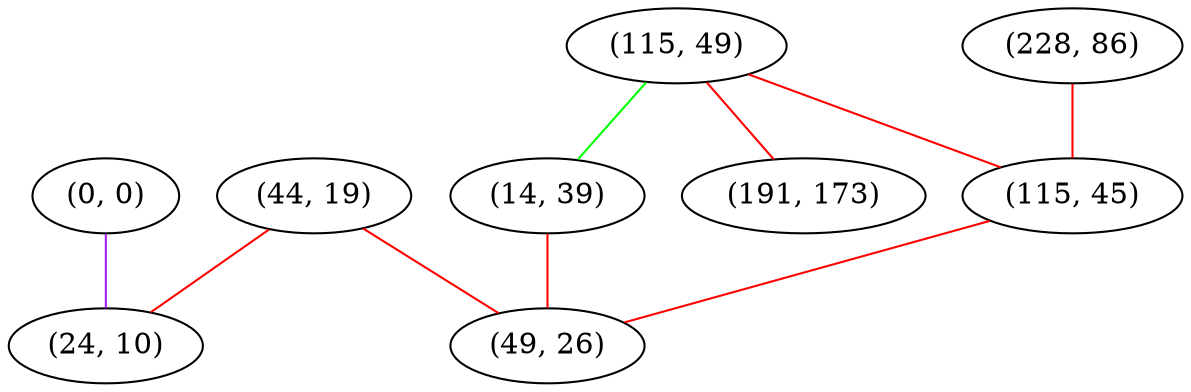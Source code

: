 graph "" {
"(0, 0)";
"(115, 49)";
"(14, 39)";
"(44, 19)";
"(191, 173)";
"(228, 86)";
"(115, 45)";
"(49, 26)";
"(24, 10)";
"(0, 0)" -- "(24, 10)"  [color=purple, key=0, weight=4];
"(115, 49)" -- "(191, 173)"  [color=red, key=0, weight=1];
"(115, 49)" -- "(14, 39)"  [color=green, key=0, weight=2];
"(115, 49)" -- "(115, 45)"  [color=red, key=0, weight=1];
"(14, 39)" -- "(49, 26)"  [color=red, key=0, weight=1];
"(44, 19)" -- "(49, 26)"  [color=red, key=0, weight=1];
"(44, 19)" -- "(24, 10)"  [color=red, key=0, weight=1];
"(228, 86)" -- "(115, 45)"  [color=red, key=0, weight=1];
"(115, 45)" -- "(49, 26)"  [color=red, key=0, weight=1];
}
